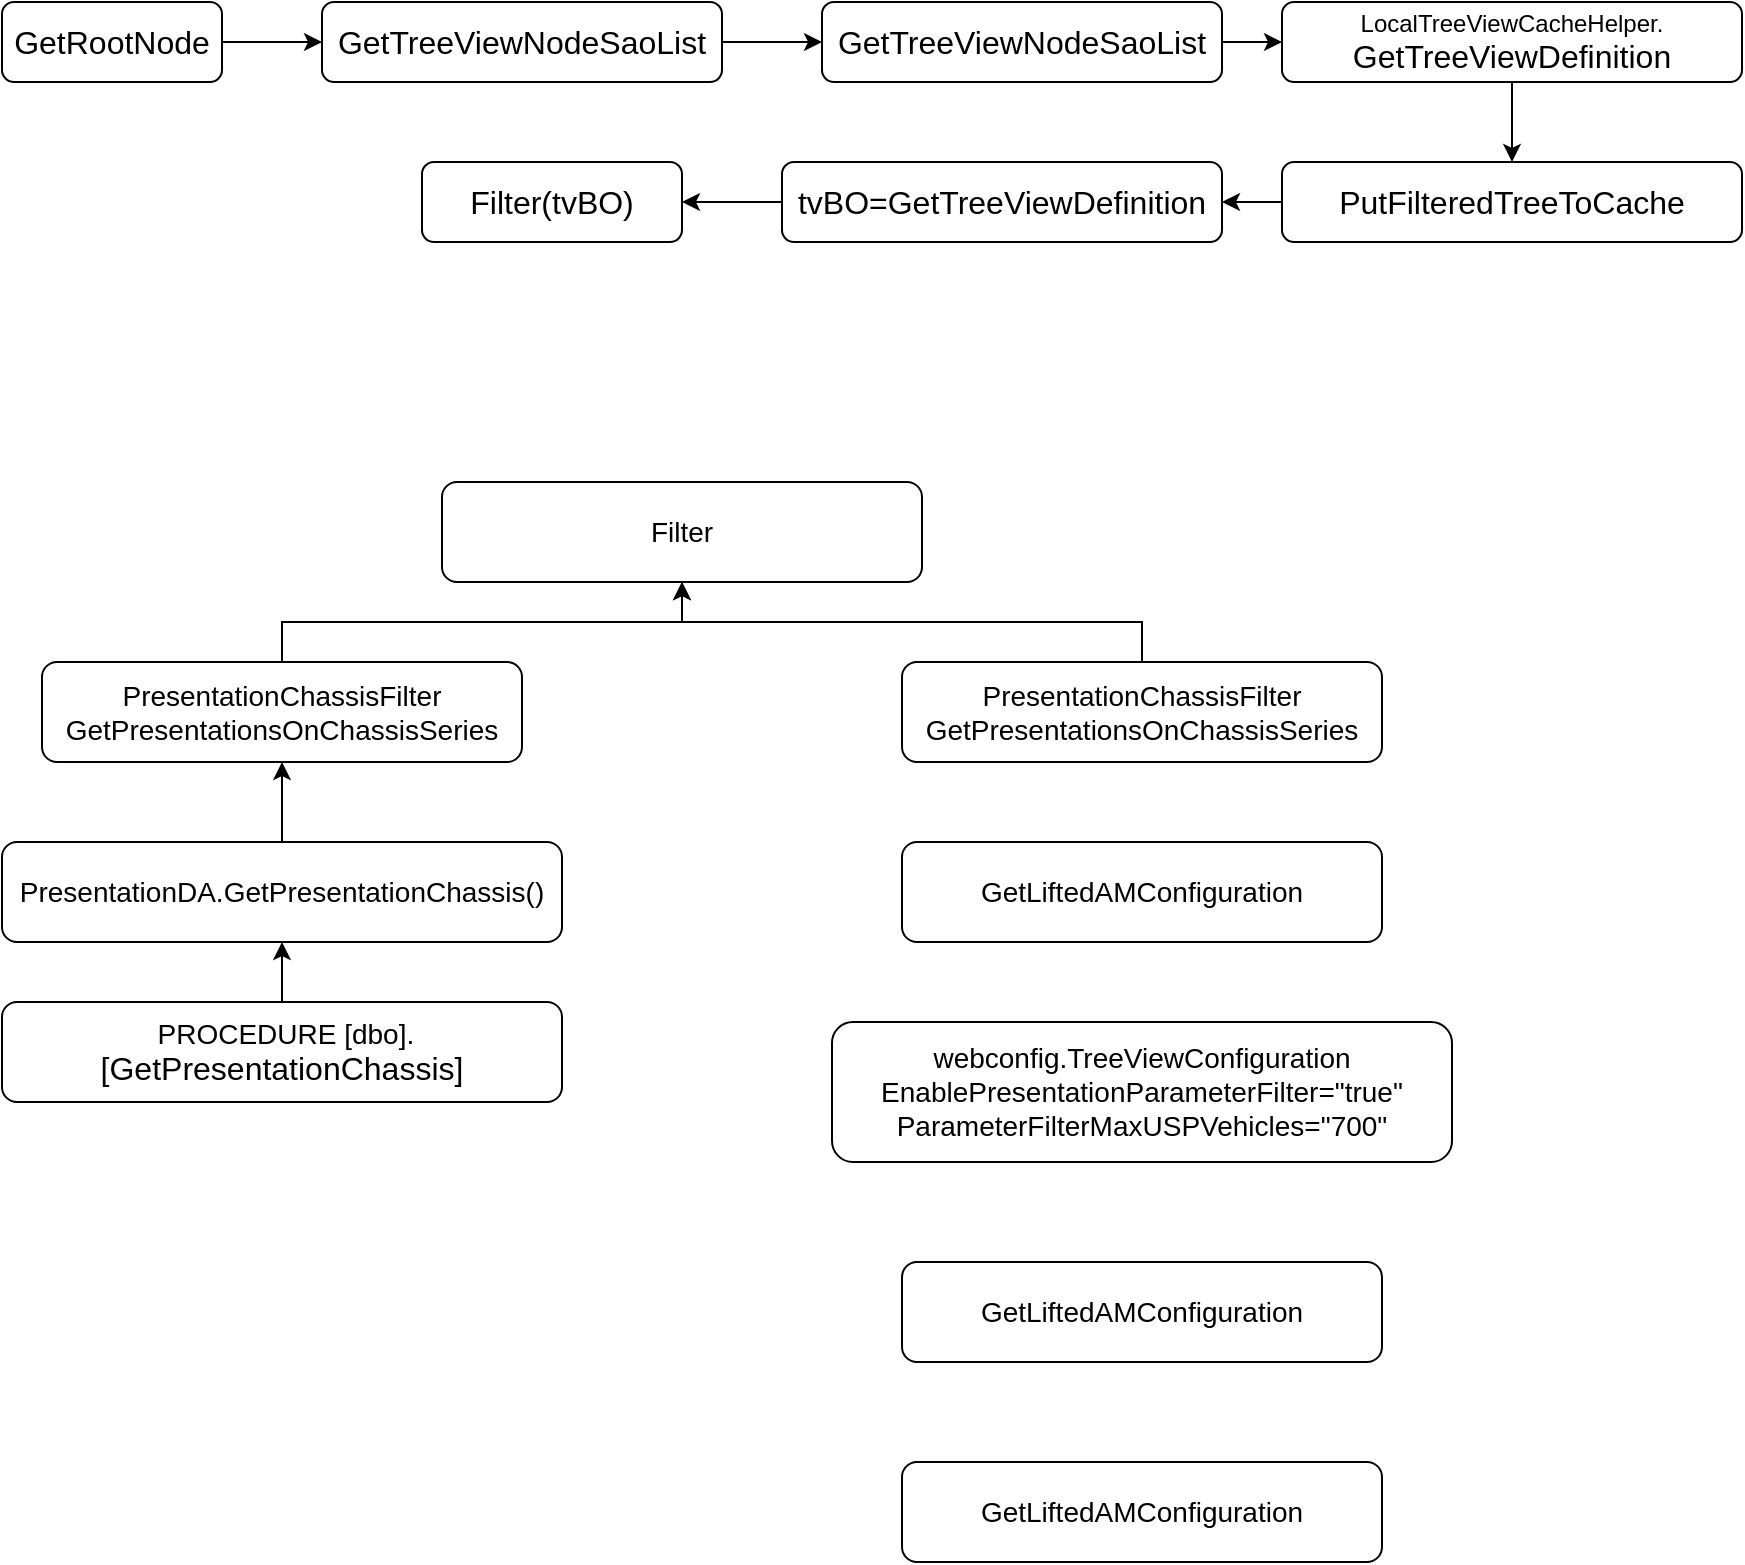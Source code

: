 <mxfile version="21.5.0" type="github">
  <diagram name="Page-1" id="2YBvvXClWsGukQMizWep">
    <mxGraphModel dx="1050" dy="581" grid="1" gridSize="10" guides="1" tooltips="1" connect="1" arrows="1" fold="1" page="1" pageScale="1" pageWidth="850" pageHeight="1100" math="0" shadow="0">
      <root>
        <mxCell id="0" />
        <mxCell id="1" parent="0" />
        <mxCell id="5qoky1nEMj8aCGtvI3eX-6" style="edgeStyle=orthogonalEdgeStyle;rounded=0;orthogonalLoop=1;jettySize=auto;html=1;exitX=1;exitY=0.5;exitDx=0;exitDy=0;" edge="1" parent="1" source="5qoky1nEMj8aCGtvI3eX-1" target="5qoky1nEMj8aCGtvI3eX-2">
          <mxGeometry relative="1" as="geometry" />
        </mxCell>
        <mxCell id="5qoky1nEMj8aCGtvI3eX-1" value="&lt;font style=&quot;font-size: 16px;&quot;&gt;GetRootNode&lt;/font&gt;" style="rounded=1;whiteSpace=wrap;html=1;" vertex="1" parent="1">
          <mxGeometry x="40" y="50" width="110" height="40" as="geometry" />
        </mxCell>
        <mxCell id="5qoky1nEMj8aCGtvI3eX-7" style="edgeStyle=orthogonalEdgeStyle;rounded=0;orthogonalLoop=1;jettySize=auto;html=1;exitX=1;exitY=0.25;exitDx=0;exitDy=0;entryX=0;entryY=0.5;entryDx=0;entryDy=0;" edge="1" parent="1" source="5qoky1nEMj8aCGtvI3eX-2" target="5qoky1nEMj8aCGtvI3eX-3">
          <mxGeometry relative="1" as="geometry">
            <Array as="points">
              <mxPoint x="400" y="70" />
            </Array>
          </mxGeometry>
        </mxCell>
        <mxCell id="5qoky1nEMj8aCGtvI3eX-2" value="&lt;font style=&quot;font-size: 16px;&quot;&gt;GetTreeViewNodeSaoList&lt;/font&gt;" style="rounded=1;whiteSpace=wrap;html=1;" vertex="1" parent="1">
          <mxGeometry x="200" y="50" width="200" height="40" as="geometry" />
        </mxCell>
        <mxCell id="5qoky1nEMj8aCGtvI3eX-5" style="edgeStyle=orthogonalEdgeStyle;rounded=0;orthogonalLoop=1;jettySize=auto;html=1;" edge="1" parent="1" source="5qoky1nEMj8aCGtvI3eX-3" target="5qoky1nEMj8aCGtvI3eX-4">
          <mxGeometry relative="1" as="geometry" />
        </mxCell>
        <mxCell id="5qoky1nEMj8aCGtvI3eX-3" value="&lt;font style=&quot;font-size: 16px;&quot;&gt;GetTreeViewNodeSaoList&lt;/font&gt;" style="rounded=1;whiteSpace=wrap;html=1;" vertex="1" parent="1">
          <mxGeometry x="450" y="50" width="200" height="40" as="geometry" />
        </mxCell>
        <mxCell id="5qoky1nEMj8aCGtvI3eX-9" style="edgeStyle=orthogonalEdgeStyle;rounded=0;orthogonalLoop=1;jettySize=auto;html=1;exitX=0.5;exitY=1;exitDx=0;exitDy=0;entryX=0.5;entryY=0;entryDx=0;entryDy=0;" edge="1" parent="1" source="5qoky1nEMj8aCGtvI3eX-4" target="5qoky1nEMj8aCGtvI3eX-8">
          <mxGeometry relative="1" as="geometry" />
        </mxCell>
        <mxCell id="5qoky1nEMj8aCGtvI3eX-4" value="LocalTreeViewCacheHelper.&lt;br style=&quot;border-color: var(--border-color);&quot;&gt;&lt;font style=&quot;border-color: var(--border-color); font-size: 16px;&quot;&gt;GetTreeViewDefinition&lt;/font&gt;" style="rounded=1;whiteSpace=wrap;html=1;" vertex="1" parent="1">
          <mxGeometry x="680" y="50" width="230" height="40" as="geometry" />
        </mxCell>
        <mxCell id="5qoky1nEMj8aCGtvI3eX-14" style="edgeStyle=orthogonalEdgeStyle;rounded=0;orthogonalLoop=1;jettySize=auto;html=1;exitX=0;exitY=0.5;exitDx=0;exitDy=0;entryX=1;entryY=0.5;entryDx=0;entryDy=0;" edge="1" parent="1" source="5qoky1nEMj8aCGtvI3eX-8" target="5qoky1nEMj8aCGtvI3eX-12">
          <mxGeometry relative="1" as="geometry" />
        </mxCell>
        <mxCell id="5qoky1nEMj8aCGtvI3eX-8" value="&lt;font style=&quot;&quot;&gt;&lt;font style=&quot;font-size: 16px;&quot;&gt;PutFilteredTreeToCache&lt;/font&gt;&lt;br&gt;&lt;/font&gt;" style="rounded=1;whiteSpace=wrap;html=1;" vertex="1" parent="1">
          <mxGeometry x="680" y="130" width="230" height="40" as="geometry" />
        </mxCell>
        <mxCell id="5qoky1nEMj8aCGtvI3eX-15" value="" style="edgeStyle=orthogonalEdgeStyle;rounded=0;orthogonalLoop=1;jettySize=auto;html=1;" edge="1" parent="1" source="5qoky1nEMj8aCGtvI3eX-12" target="5qoky1nEMj8aCGtvI3eX-13">
          <mxGeometry relative="1" as="geometry" />
        </mxCell>
        <mxCell id="5qoky1nEMj8aCGtvI3eX-12" value="&lt;font style=&quot;&quot;&gt;&lt;font style=&quot;font-size: 16px;&quot;&gt;tvBO=GetTreeViewDefinition&lt;/font&gt;&lt;br&gt;&lt;/font&gt;" style="rounded=1;whiteSpace=wrap;html=1;" vertex="1" parent="1">
          <mxGeometry x="430" y="130" width="220" height="40" as="geometry" />
        </mxCell>
        <mxCell id="5qoky1nEMj8aCGtvI3eX-13" value="&lt;font style=&quot;&quot;&gt;&lt;font style=&quot;font-size: 16px;&quot;&gt;Filter(tvBO)&lt;/font&gt;&lt;br&gt;&lt;/font&gt;" style="rounded=1;whiteSpace=wrap;html=1;" vertex="1" parent="1">
          <mxGeometry x="250" y="130" width="130" height="40" as="geometry" />
        </mxCell>
        <mxCell id="5qoky1nEMj8aCGtvI3eX-18" value="" style="edgeStyle=orthogonalEdgeStyle;rounded=0;orthogonalLoop=1;jettySize=auto;html=1;" edge="1" parent="1" source="5qoky1nEMj8aCGtvI3eX-16" target="5qoky1nEMj8aCGtvI3eX-17">
          <mxGeometry relative="1" as="geometry" />
        </mxCell>
        <mxCell id="5qoky1nEMj8aCGtvI3eX-16" value="&lt;font style=&quot;font-size: 14px;&quot;&gt;PresentationChassisFilter&lt;br&gt;GetPresentationsOnChassisSeries&lt;/font&gt;" style="rounded=1;whiteSpace=wrap;html=1;" vertex="1" parent="1">
          <mxGeometry x="60" y="380" width="240" height="50" as="geometry" />
        </mxCell>
        <mxCell id="5qoky1nEMj8aCGtvI3eX-17" value="&lt;font style=&quot;font-size: 14px;&quot;&gt;Filter&lt;/font&gt;" style="rounded=1;whiteSpace=wrap;html=1;" vertex="1" parent="1">
          <mxGeometry x="260" y="290" width="240" height="50" as="geometry" />
        </mxCell>
        <mxCell id="5qoky1nEMj8aCGtvI3eX-20" value="" style="edgeStyle=orthogonalEdgeStyle;rounded=0;orthogonalLoop=1;jettySize=auto;html=1;" edge="1" parent="1" source="5qoky1nEMj8aCGtvI3eX-19" target="5qoky1nEMj8aCGtvI3eX-16">
          <mxGeometry relative="1" as="geometry" />
        </mxCell>
        <mxCell id="5qoky1nEMj8aCGtvI3eX-19" value="&lt;font style=&quot;font-size: 14px;&quot;&gt;PresentationDA.GetPresentationChassis()&lt;/font&gt;" style="rounded=1;whiteSpace=wrap;html=1;" vertex="1" parent="1">
          <mxGeometry x="40" y="470" width="280" height="50" as="geometry" />
        </mxCell>
        <mxCell id="5qoky1nEMj8aCGtvI3eX-22" value="" style="edgeStyle=orthogonalEdgeStyle;rounded=0;orthogonalLoop=1;jettySize=auto;html=1;" edge="1" parent="1" source="5qoky1nEMj8aCGtvI3eX-21" target="5qoky1nEMj8aCGtvI3eX-19">
          <mxGeometry relative="1" as="geometry" />
        </mxCell>
        <mxCell id="5qoky1nEMj8aCGtvI3eX-21" value="&lt;font style=&quot;font-size: 14px;&quot;&gt;&amp;nbsp;PROCEDURE [dbo].&lt;/font&gt;&lt;font style=&quot;font-size: 16px;&quot;&gt;[GetPresentationChassis]&lt;/font&gt;" style="rounded=1;whiteSpace=wrap;html=1;" vertex="1" parent="1">
          <mxGeometry x="40" y="550" width="280" height="50" as="geometry" />
        </mxCell>
        <mxCell id="5qoky1nEMj8aCGtvI3eX-24" style="edgeStyle=orthogonalEdgeStyle;rounded=0;orthogonalLoop=1;jettySize=auto;html=1;exitX=0.5;exitY=0;exitDx=0;exitDy=0;entryX=0.5;entryY=1;entryDx=0;entryDy=0;" edge="1" parent="1" source="5qoky1nEMj8aCGtvI3eX-23" target="5qoky1nEMj8aCGtvI3eX-17">
          <mxGeometry relative="1" as="geometry" />
        </mxCell>
        <mxCell id="5qoky1nEMj8aCGtvI3eX-23" value="&lt;font style=&quot;font-size: 14px;&quot;&gt;PresentationChassisFilter&lt;br&gt;GetPresentationsOnChassisSeries&lt;/font&gt;" style="rounded=1;whiteSpace=wrap;html=1;" vertex="1" parent="1">
          <mxGeometry x="490" y="380" width="240" height="50" as="geometry" />
        </mxCell>
        <mxCell id="5qoky1nEMj8aCGtvI3eX-25" value="&lt;font style=&quot;font-size: 14px;&quot;&gt;GetLiftedAMConfiguration&lt;/font&gt;" style="rounded=1;whiteSpace=wrap;html=1;" vertex="1" parent="1">
          <mxGeometry x="490" y="470" width="240" height="50" as="geometry" />
        </mxCell>
        <mxCell id="5qoky1nEMj8aCGtvI3eX-26" value="&lt;font style=&quot;font-size: 14px;&quot;&gt;GetLiftedAMConfiguration&lt;/font&gt;" style="rounded=1;whiteSpace=wrap;html=1;" vertex="1" parent="1">
          <mxGeometry x="490" y="680" width="240" height="50" as="geometry" />
        </mxCell>
        <mxCell id="5qoky1nEMj8aCGtvI3eX-27" value="&lt;font style=&quot;font-size: 14px;&quot;&gt;GetLiftedAMConfiguration&lt;/font&gt;" style="rounded=1;whiteSpace=wrap;html=1;" vertex="1" parent="1">
          <mxGeometry x="490" y="780" width="240" height="50" as="geometry" />
        </mxCell>
        <mxCell id="5qoky1nEMj8aCGtvI3eX-28" value="&lt;font style=&quot;font-size: 14px;&quot;&gt;webconfig.TreeViewConfiguration EnablePresentationParameterFilter=&quot;true&quot; ParameterFilterMaxUSPVehicles=&quot;700&quot;&lt;/font&gt;" style="rounded=1;whiteSpace=wrap;html=1;" vertex="1" parent="1">
          <mxGeometry x="455" y="560" width="310" height="70" as="geometry" />
        </mxCell>
      </root>
    </mxGraphModel>
  </diagram>
</mxfile>
